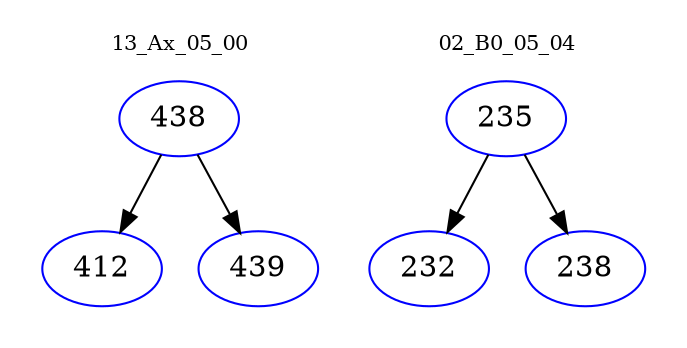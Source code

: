 digraph{
subgraph cluster_0 {
color = white
label = "13_Ax_05_00";
fontsize=10;
T0_438 [label="438", color="blue"]
T0_438 -> T0_412 [color="black"]
T0_412 [label="412", color="blue"]
T0_438 -> T0_439 [color="black"]
T0_439 [label="439", color="blue"]
}
subgraph cluster_1 {
color = white
label = "02_B0_05_04";
fontsize=10;
T1_235 [label="235", color="blue"]
T1_235 -> T1_232 [color="black"]
T1_232 [label="232", color="blue"]
T1_235 -> T1_238 [color="black"]
T1_238 [label="238", color="blue"]
}
}
